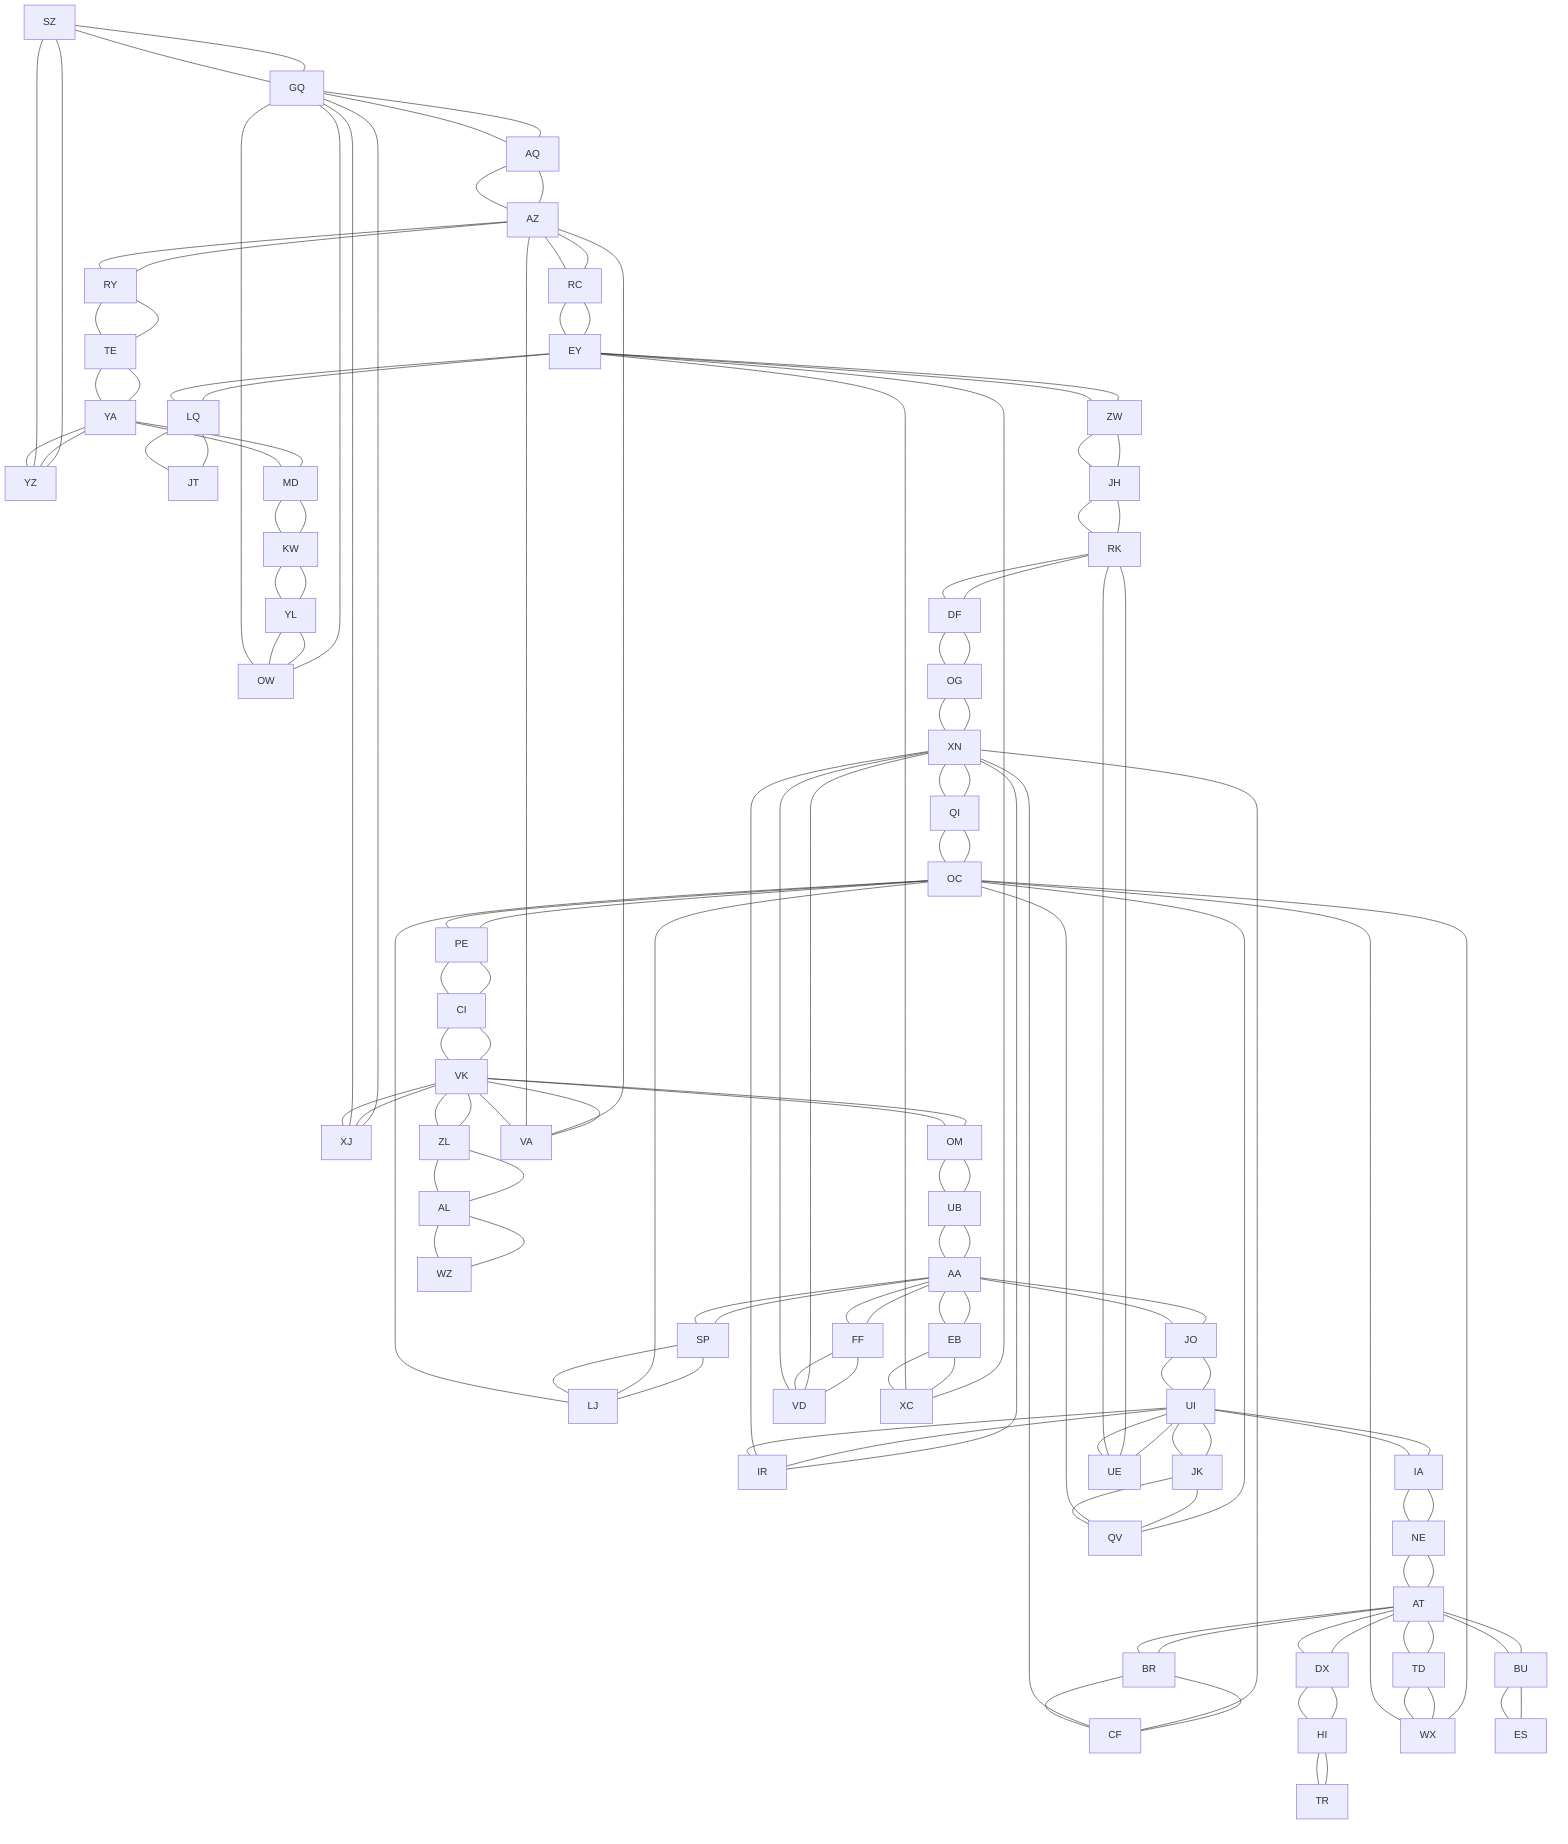 graph TD
    SZ --- GQ & YZ
    SP --- LJ & AA
    LQ --- EY & JT
    AT --- DX & BU & NE & BR & TD
    IR --- XN & UI
    CF --- XN & BR
    TE --- YA & RY
    GQ --- SZ & AQ & OW & XJ
    DX --- HI & AT
    AQ --- AZ & GQ
    NE --- AT & IA
    OC --- PE & QV & QI & LJ & WX
    JO --- AA & UI
    BR --- CF & AT
    ZW --- JH & EY
    TD --- AT & WX
    BU --- AT & ES
    QI --- OC & XN
    PE --- CI & OC
    WX --- TD & OC
    IA --- UI & NE
    TR --- HI
    JK --- QV & UI
    UB --- OM & AA
    KW --- YL & MD
    AL --- ZL & WZ
    VK --- OM & ZL & CI & VA & XJ
    FF --- VD & AA
    MD --- KW & YA
    VA --- AZ & VK
    CI --- VK & PE
    LJ --- SP & OC
    YL --- OW & KW
    JH --- RK & ZW
    ES --- BU
    OM --- UB & VK
    QV --- OC & JK
    XN --- QI & VD & IR & CF & OG
    EY --- ZW & LQ & XC & RC
    XJ --- GQ & VK
    HI --- DX & TR
    VD --- FF & XN
    RY --- AZ & TE
    YZ --- SZ & YA
    YA --- YZ & MD & TE
    AZ --- AQ & RC & RY & VA
    ZL --- AL & VK
    UE --- RK & UI
    WZ --- AL
    EB --- AA & XC
    UI --- UE & JK & IR & JO & IA
    AA --- UB & JO & FF & EB & SP
    OG --- XN & DF
    RC --- AZ & EY
    JT --- LQ
    DF --- OG & RK
    RK --- DF & JH & UE
    OW --- YL & GQ
    XC --- EY & EB